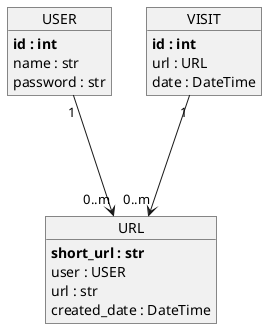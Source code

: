 @startuml class_diagram

object USER {
  **id : int**
  name : str
  password : str
}

object URL {
  **short_url : str**
  user : USER
  url : str
  created_date : DateTime
}

object VISIT {
  **id : int**
  url : URL
  date : DateTime
}

USER "1" ---> "0..m" URL
VISIT "1" ---> "0..m" URL

@enduml